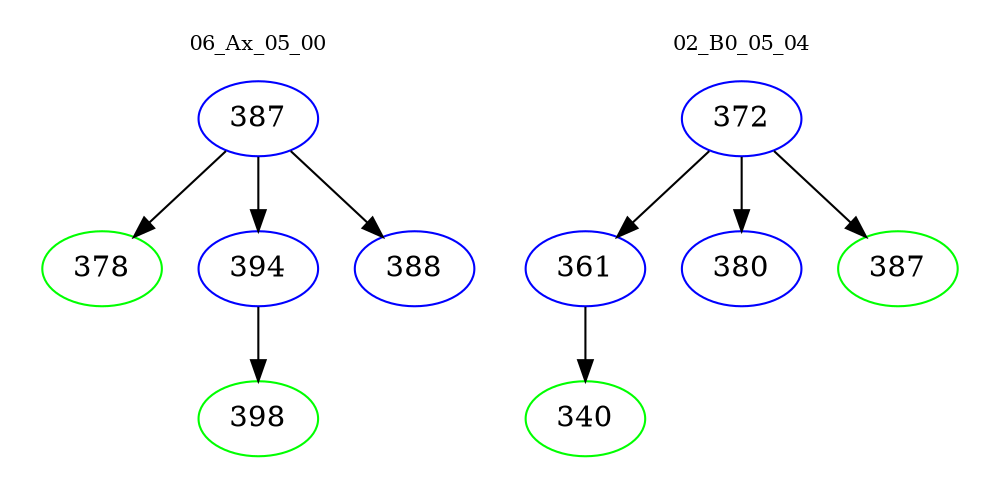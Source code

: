 digraph{
subgraph cluster_0 {
color = white
label = "06_Ax_05_00";
fontsize=10;
T0_387 [label="387", color="blue"]
T0_387 -> T0_378 [color="black"]
T0_378 [label="378", color="green"]
T0_387 -> T0_394 [color="black"]
T0_394 [label="394", color="blue"]
T0_394 -> T0_398 [color="black"]
T0_398 [label="398", color="green"]
T0_387 -> T0_388 [color="black"]
T0_388 [label="388", color="blue"]
}
subgraph cluster_1 {
color = white
label = "02_B0_05_04";
fontsize=10;
T1_372 [label="372", color="blue"]
T1_372 -> T1_361 [color="black"]
T1_361 [label="361", color="blue"]
T1_361 -> T1_340 [color="black"]
T1_340 [label="340", color="green"]
T1_372 -> T1_380 [color="black"]
T1_380 [label="380", color="blue"]
T1_372 -> T1_387 [color="black"]
T1_387 [label="387", color="green"]
}
}
